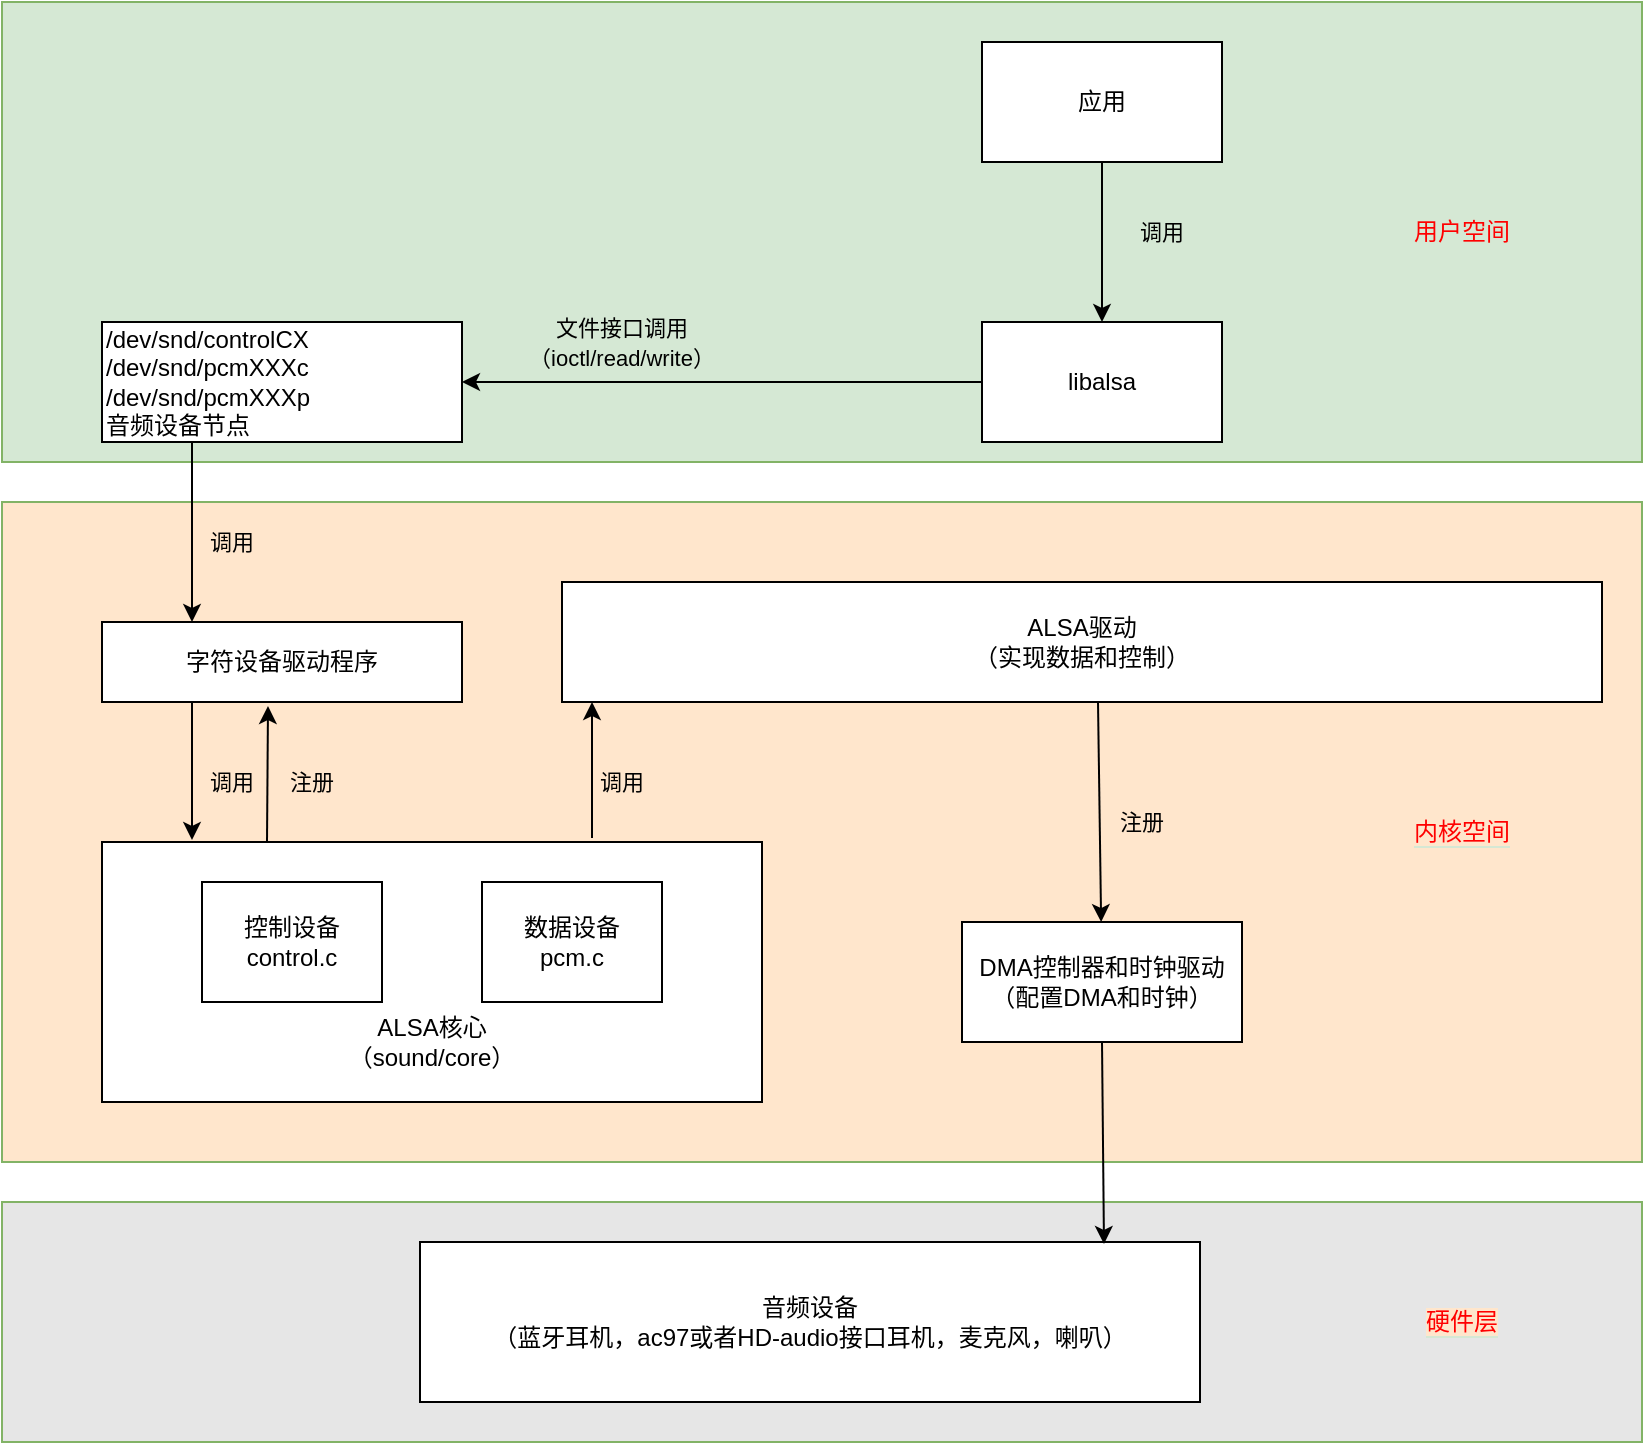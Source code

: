 <mxfile version="14.7.3" type="github">
  <diagram id="8qPLRy9dRH75e9D9rNFp" name="Page-1">
    <mxGraphModel dx="1422" dy="706" grid="1" gridSize="10" guides="1" tooltips="1" connect="1" arrows="1" fold="1" page="1" pageScale="1" pageWidth="827" pageHeight="1169" math="0" shadow="0">
      <root>
        <mxCell id="0" />
        <mxCell id="1" parent="0" />
        <mxCell id="54dJCSdVns1m2ge1cCNw-12" value="" style="rounded=0;whiteSpace=wrap;html=1;fillColor=#d5e8d4;strokeColor=#82b366;" parent="1" vertex="1">
          <mxGeometry x="10" y="20" width="820" height="230" as="geometry" />
        </mxCell>
        <mxCell id="54dJCSdVns1m2ge1cCNw-1" value="应用" style="rounded=0;whiteSpace=wrap;html=1;labelBackgroundColor=#FFFFFF;" parent="1" vertex="1">
          <mxGeometry x="500" y="40" width="120" height="60" as="geometry" />
        </mxCell>
        <mxCell id="54dJCSdVns1m2ge1cCNw-4" value="libalsa" style="rounded=0;whiteSpace=wrap;html=1;fillColor=#FFFFFF;" parent="1" vertex="1">
          <mxGeometry x="500" y="180" width="120" height="60" as="geometry" />
        </mxCell>
        <mxCell id="54dJCSdVns1m2ge1cCNw-5" value="/dev/snd/controlCX&lt;br&gt;/dev/snd/pcmXXXc&lt;br&gt;/dev/snd/pcmXXXp&lt;br&gt;音频设备节点" style="rounded=0;whiteSpace=wrap;html=1;align=left;" parent="1" vertex="1">
          <mxGeometry x="60" y="180" width="180" height="60" as="geometry" />
        </mxCell>
        <mxCell id="54dJCSdVns1m2ge1cCNw-15" value="用户空间" style="text;html=1;strokeColor=none;fillColor=none;align=center;verticalAlign=middle;whiteSpace=wrap;rounded=0;labelBackgroundColor=#D5E8D4;fontColor=#FF0000;" parent="1" vertex="1">
          <mxGeometry x="700" y="120" width="80" height="30" as="geometry" />
        </mxCell>
        <mxCell id="54dJCSdVns1m2ge1cCNw-16" value="" style="rounded=0;whiteSpace=wrap;html=1;strokeColor=#82b366;fillColor=#FFE6CC;" parent="1" vertex="1">
          <mxGeometry x="10" y="270" width="820" height="330" as="geometry" />
        </mxCell>
        <mxCell id="54dJCSdVns1m2ge1cCNw-18" value="&lt;span style=&quot;background-color: rgb(255 , 230 , 204)&quot;&gt;内核空间&lt;/span&gt;" style="text;html=1;strokeColor=none;fillColor=none;align=center;verticalAlign=middle;whiteSpace=wrap;rounded=0;labelBackgroundColor=#D5E8D4;fontColor=#FF0000;" parent="1" vertex="1">
          <mxGeometry x="700" y="420" width="80" height="30" as="geometry" />
        </mxCell>
        <mxCell id="54dJCSdVns1m2ge1cCNw-21" value="字符设备驱动程序" style="rounded=0;whiteSpace=wrap;html=1;align=center;" parent="1" vertex="1">
          <mxGeometry x="60" y="330" width="180" height="40" as="geometry" />
        </mxCell>
        <mxCell id="54dJCSdVns1m2ge1cCNw-26" value="" style="endArrow=classic;html=1;labelBackgroundColor=#FFD966;fontColor=#FF0000;fillColor=#ffffff;entryX=1;entryY=0.5;entryDx=0;entryDy=0;" parent="1" source="54dJCSdVns1m2ge1cCNw-4" target="54dJCSdVns1m2ge1cCNw-5" edge="1">
          <mxGeometry width="50" height="50" relative="1" as="geometry">
            <mxPoint x="390" y="400" as="sourcePoint" />
            <mxPoint x="240" y="210" as="targetPoint" />
          </mxGeometry>
        </mxCell>
        <mxCell id="54dJCSdVns1m2ge1cCNw-28" value="&lt;meta charset=&quot;utf-8&quot;&gt;&lt;span style=&quot;color: rgb(0, 0, 0); font-family: helvetica; font-size: 11px; font-style: normal; font-weight: 400; letter-spacing: normal; text-align: center; text-indent: 0px; text-transform: none; word-spacing: 0px; display: inline; float: none;&quot;&gt;文件接口调用&lt;/span&gt;&lt;br style=&quot;color: rgb(0, 0, 0); font-family: helvetica; font-size: 11px; font-style: normal; font-weight: 400; letter-spacing: normal; text-align: center; text-indent: 0px; text-transform: none; word-spacing: 0px;&quot;&gt;&lt;span style=&quot;color: rgb(0, 0, 0); font-family: helvetica; font-size: 11px; font-style: normal; font-weight: 400; letter-spacing: normal; text-align: center; text-indent: 0px; text-transform: none; word-spacing: 0px; display: inline; float: none;&quot;&gt;（ioctl/read/write）&lt;/span&gt;" style="text;html=1;strokeColor=none;fillColor=none;align=center;verticalAlign=middle;whiteSpace=wrap;rounded=0;labelBackgroundColor=#D5E8D4;fontColor=#FF0000;" parent="1" vertex="1">
          <mxGeometry x="280" y="180" width="80" height="20" as="geometry" />
        </mxCell>
        <mxCell id="54dJCSdVns1m2ge1cCNw-29" value="" style="endArrow=classic;html=1;labelBackgroundColor=#FFD966;fontColor=#FF0000;fillColor=#ffffff;entryX=0.5;entryY=0;entryDx=0;entryDy=0;exitX=0.5;exitY=1;exitDx=0;exitDy=0;" parent="1" source="54dJCSdVns1m2ge1cCNw-1" target="54dJCSdVns1m2ge1cCNw-4" edge="1">
          <mxGeometry width="50" height="50" relative="1" as="geometry">
            <mxPoint x="570" y="200" as="sourcePoint" />
            <mxPoint x="620" y="150" as="targetPoint" />
          </mxGeometry>
        </mxCell>
        <mxCell id="54dJCSdVns1m2ge1cCNw-30" value="&lt;font color=&quot;#000000&quot; face=&quot;helvetica&quot;&gt;&lt;span style=&quot;font-size: 11px&quot;&gt;调用&lt;/span&gt;&lt;/font&gt;" style="text;html=1;strokeColor=none;fillColor=none;align=center;verticalAlign=middle;whiteSpace=wrap;rounded=0;labelBackgroundColor=#D5E8D4;fontColor=#FF0000;" parent="1" vertex="1">
          <mxGeometry x="570" y="125" width="40" height="20" as="geometry" />
        </mxCell>
        <mxCell id="54dJCSdVns1m2ge1cCNw-31" value="" style="endArrow=classic;html=1;labelBackgroundColor=#FFD966;fontColor=#FF0000;fillColor=#ffffff;entryX=0.25;entryY=0;entryDx=0;entryDy=0;exitX=0.25;exitY=1;exitDx=0;exitDy=0;" parent="1" source="54dJCSdVns1m2ge1cCNw-5" target="54dJCSdVns1m2ge1cCNw-21" edge="1">
          <mxGeometry width="50" height="50" relative="1" as="geometry">
            <mxPoint x="160" y="240" as="sourcePoint" />
            <mxPoint x="129.5" y="330" as="targetPoint" />
          </mxGeometry>
        </mxCell>
        <mxCell id="54dJCSdVns1m2ge1cCNw-32" value="&lt;font face=&quot;helvetica&quot;&gt;&lt;span style=&quot;font-size: 11px&quot;&gt;调用&lt;/span&gt;&lt;/font&gt;" style="text;html=1;strokeColor=none;fillColor=none;align=center;verticalAlign=middle;whiteSpace=wrap;rounded=0;labelBackgroundColor=#FFE6CC;" parent="1" vertex="1">
          <mxGeometry x="105" y="280" width="40" height="20" as="geometry" />
        </mxCell>
        <mxCell id="54dJCSdVns1m2ge1cCNw-34" value="" style="rounded=0;whiteSpace=wrap;html=1;align=center;verticalAlign=bottom;" parent="1" vertex="1">
          <mxGeometry x="60" y="440" width="330" height="130" as="geometry" />
        </mxCell>
        <mxCell id="54dJCSdVns1m2ge1cCNw-35" value="控制设备&lt;br&gt;control.c" style="rounded=0;whiteSpace=wrap;html=1;labelBackgroundColor=#FFFFFF;fillColor=#FFFFFF;align=center;" parent="1" vertex="1">
          <mxGeometry x="110" y="460" width="90" height="60" as="geometry" />
        </mxCell>
        <mxCell id="54dJCSdVns1m2ge1cCNw-36" value="数据设备&lt;br&gt;pcm.c" style="rounded=0;whiteSpace=wrap;html=1;labelBackgroundColor=#FFFFFF;fillColor=#FFFFFF;align=center;" parent="1" vertex="1">
          <mxGeometry x="250" y="460" width="90" height="60" as="geometry" />
        </mxCell>
        <mxCell id="54dJCSdVns1m2ge1cCNw-37" value="ALSA驱动&lt;br&gt;（实现数据和控制）" style="rounded=0;whiteSpace=wrap;html=1;labelBackgroundColor=none;fillColor=#FFFFFF;align=center;verticalAlign=middle;" parent="1" vertex="1">
          <mxGeometry x="290" y="310" width="520" height="60" as="geometry" />
        </mxCell>
        <mxCell id="54dJCSdVns1m2ge1cCNw-38" value="DMA控制器和时钟驱动&lt;br&gt;（配置DMA和时钟）" style="rounded=0;whiteSpace=wrap;html=1;labelBackgroundColor=none;fillColor=#FFFFFF;align=center;verticalAlign=middle;" parent="1" vertex="1">
          <mxGeometry x="490" y="480" width="140" height="60" as="geometry" />
        </mxCell>
        <mxCell id="54dJCSdVns1m2ge1cCNw-39" value="" style="rounded=0;whiteSpace=wrap;html=1;strokeColor=#82b366;labelBackgroundColor=#E6E6E6;fillColor=#E6E6E6;" parent="1" vertex="1">
          <mxGeometry x="10" y="620" width="820" height="120" as="geometry" />
        </mxCell>
        <mxCell id="54dJCSdVns1m2ge1cCNw-40" value="&lt;span style=&quot;background-color: rgb(255 , 230 , 204)&quot;&gt;硬件层&lt;/span&gt;" style="text;html=1;strokeColor=none;fillColor=none;align=center;verticalAlign=middle;whiteSpace=wrap;rounded=0;labelBackgroundColor=#D5E8D4;fontColor=#FF0000;" parent="1" vertex="1">
          <mxGeometry x="700" y="665" width="80" height="30" as="geometry" />
        </mxCell>
        <mxCell id="54dJCSdVns1m2ge1cCNw-41" value="音频设备&lt;br&gt;（蓝牙耳机，ac97或者HD-audio接口耳机，麦克风，喇叭）" style="rounded=0;whiteSpace=wrap;html=1;labelBackgroundColor=none;fillColor=#FFFFFF;align=center;verticalAlign=middle;" parent="1" vertex="1">
          <mxGeometry x="219" y="640" width="390" height="80" as="geometry" />
        </mxCell>
        <mxCell id="54dJCSdVns1m2ge1cCNw-43" value="" style="endArrow=classic;html=1;labelBackgroundColor=#FFD966;fontColor=#FF0000;fillColor=#ffffff;exitX=0.25;exitY=1;exitDx=0;exitDy=0;" parent="1" source="54dJCSdVns1m2ge1cCNw-21" edge="1">
          <mxGeometry width="50" height="50" relative="1" as="geometry">
            <mxPoint x="115" y="250" as="sourcePoint" />
            <mxPoint x="105" y="439" as="targetPoint" />
          </mxGeometry>
        </mxCell>
        <mxCell id="54dJCSdVns1m2ge1cCNw-44" value="&lt;font face=&quot;helvetica&quot;&gt;&lt;span style=&quot;font-size: 11px&quot;&gt;调用&lt;/span&gt;&lt;/font&gt;" style="text;html=1;strokeColor=none;fillColor=none;align=center;verticalAlign=middle;whiteSpace=wrap;rounded=0;labelBackgroundColor=#FFE6CC;" parent="1" vertex="1">
          <mxGeometry x="105" y="400" width="40" height="20" as="geometry" />
        </mxCell>
        <mxCell id="54dJCSdVns1m2ge1cCNw-45" value="" style="endArrow=classic;html=1;labelBackgroundColor=#FFD966;fontColor=#000000;fillColor=#ffffff;exitX=0.25;exitY=0;exitDx=0;exitDy=0;" parent="1" source="54dJCSdVns1m2ge1cCNw-34" edge="1">
          <mxGeometry width="50" height="50" relative="1" as="geometry">
            <mxPoint x="180" y="442" as="sourcePoint" />
            <mxPoint x="143" y="372" as="targetPoint" />
          </mxGeometry>
        </mxCell>
        <mxCell id="54dJCSdVns1m2ge1cCNw-46" value="&lt;font face=&quot;helvetica&quot;&gt;&lt;span style=&quot;font-size: 11px&quot;&gt;注册&lt;/span&gt;&lt;/font&gt;" style="text;html=1;strokeColor=none;fillColor=none;align=center;verticalAlign=middle;whiteSpace=wrap;rounded=0;labelBackgroundColor=#FFE6CC;" parent="1" vertex="1">
          <mxGeometry x="145" y="400" width="40" height="20" as="geometry" />
        </mxCell>
        <mxCell id="54dJCSdVns1m2ge1cCNw-49" value="" style="endArrow=classic;html=1;labelBackgroundColor=#FFD966;fontColor=#000000;fillColor=#ffffff;exitX=0.5;exitY=1;exitDx=0;exitDy=0;" parent="1" source="54dJCSdVns1m2ge1cCNw-38" edge="1">
          <mxGeometry width="50" height="50" relative="1" as="geometry">
            <mxPoint x="560" y="610" as="sourcePoint" />
            <mxPoint x="561" y="641" as="targetPoint" />
          </mxGeometry>
        </mxCell>
        <mxCell id="54dJCSdVns1m2ge1cCNw-50" value="" style="endArrow=classic;html=1;labelBackgroundColor=#FFD966;fontColor=#000000;fillColor=#ffffff;" parent="1" target="54dJCSdVns1m2ge1cCNw-38" edge="1">
          <mxGeometry width="50" height="50" relative="1" as="geometry">
            <mxPoint x="558" y="370" as="sourcePoint" />
            <mxPoint x="600" y="420" as="targetPoint" />
          </mxGeometry>
        </mxCell>
        <mxCell id="54dJCSdVns1m2ge1cCNw-51" value="&lt;font face=&quot;helvetica&quot;&gt;&lt;span style=&quot;font-size: 11px&quot;&gt;注册&lt;/span&gt;&lt;/font&gt;" style="text;html=1;strokeColor=none;fillColor=none;align=center;verticalAlign=middle;whiteSpace=wrap;rounded=0;labelBackgroundColor=#FFE6CC;" parent="1" vertex="1">
          <mxGeometry x="560" y="420" width="40" height="20" as="geometry" />
        </mxCell>
        <mxCell id="54dJCSdVns1m2ge1cCNw-52" value="" style="endArrow=classic;html=1;labelBackgroundColor=#FFD966;fontColor=#000000;fillColor=#ffffff;" parent="1" edge="1">
          <mxGeometry width="50" height="50" relative="1" as="geometry">
            <mxPoint x="305" y="438" as="sourcePoint" />
            <mxPoint x="305" y="370" as="targetPoint" />
          </mxGeometry>
        </mxCell>
        <mxCell id="54dJCSdVns1m2ge1cCNw-55" value="&lt;font face=&quot;helvetica&quot;&gt;&lt;span style=&quot;font-size: 11px&quot;&gt;调用&lt;/span&gt;&lt;/font&gt;" style="text;html=1;strokeColor=none;fillColor=none;align=center;verticalAlign=middle;whiteSpace=wrap;rounded=0;labelBackgroundColor=#FFE6CC;" parent="1" vertex="1">
          <mxGeometry x="300" y="400" width="40" height="20" as="geometry" />
        </mxCell>
        <mxCell id="54dJCSdVns1m2ge1cCNw-57" value="&lt;span style=&quot;&quot;&gt;ALSA核心（sound/core）&lt;/span&gt;" style="text;html=1;strokeColor=none;fillColor=none;align=center;verticalAlign=middle;whiteSpace=wrap;rounded=0;labelBackgroundColor=#FFFFFF;fontColor=#000000;" parent="1" vertex="1">
          <mxGeometry x="165" y="530" width="120" height="20" as="geometry" />
        </mxCell>
      </root>
    </mxGraphModel>
  </diagram>
</mxfile>
